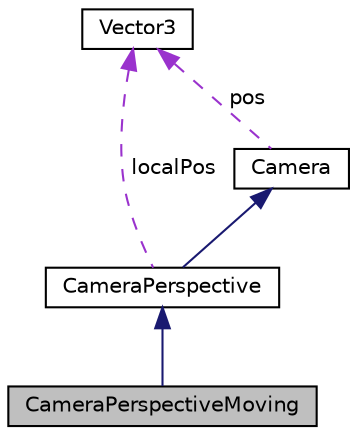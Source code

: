 digraph "CameraPerspectiveMoving"
{
  edge [fontname="Helvetica",fontsize="10",labelfontname="Helvetica",labelfontsize="10"];
  node [fontname="Helvetica",fontsize="10",shape=record];
  Node3 [label="CameraPerspectiveMoving",height=0.2,width=0.4,color="black", fillcolor="grey75", style="filled", fontcolor="black"];
  Node4 -> Node3 [dir="back",color="midnightblue",fontsize="10",style="solid",fontname="Helvetica"];
  Node4 [label="CameraPerspective",height=0.2,width=0.4,color="black", fillcolor="white", style="filled",URL="$class_camera_perspective.html"];
  Node5 -> Node4 [dir="back",color="midnightblue",fontsize="10",style="solid",fontname="Helvetica"];
  Node5 [label="Camera",height=0.2,width=0.4,color="black", fillcolor="white", style="filled",URL="$class_camera.html"];
  Node6 -> Node5 [dir="back",color="darkorchid3",fontsize="10",style="dashed",label=" pos" ,fontname="Helvetica"];
  Node6 [label="Vector3",height=0.2,width=0.4,color="black", fillcolor="white", style="filled",URL="$class_vector3.html"];
  Node6 -> Node4 [dir="back",color="darkorchid3",fontsize="10",style="dashed",label=" localPos" ,fontname="Helvetica"];
}
